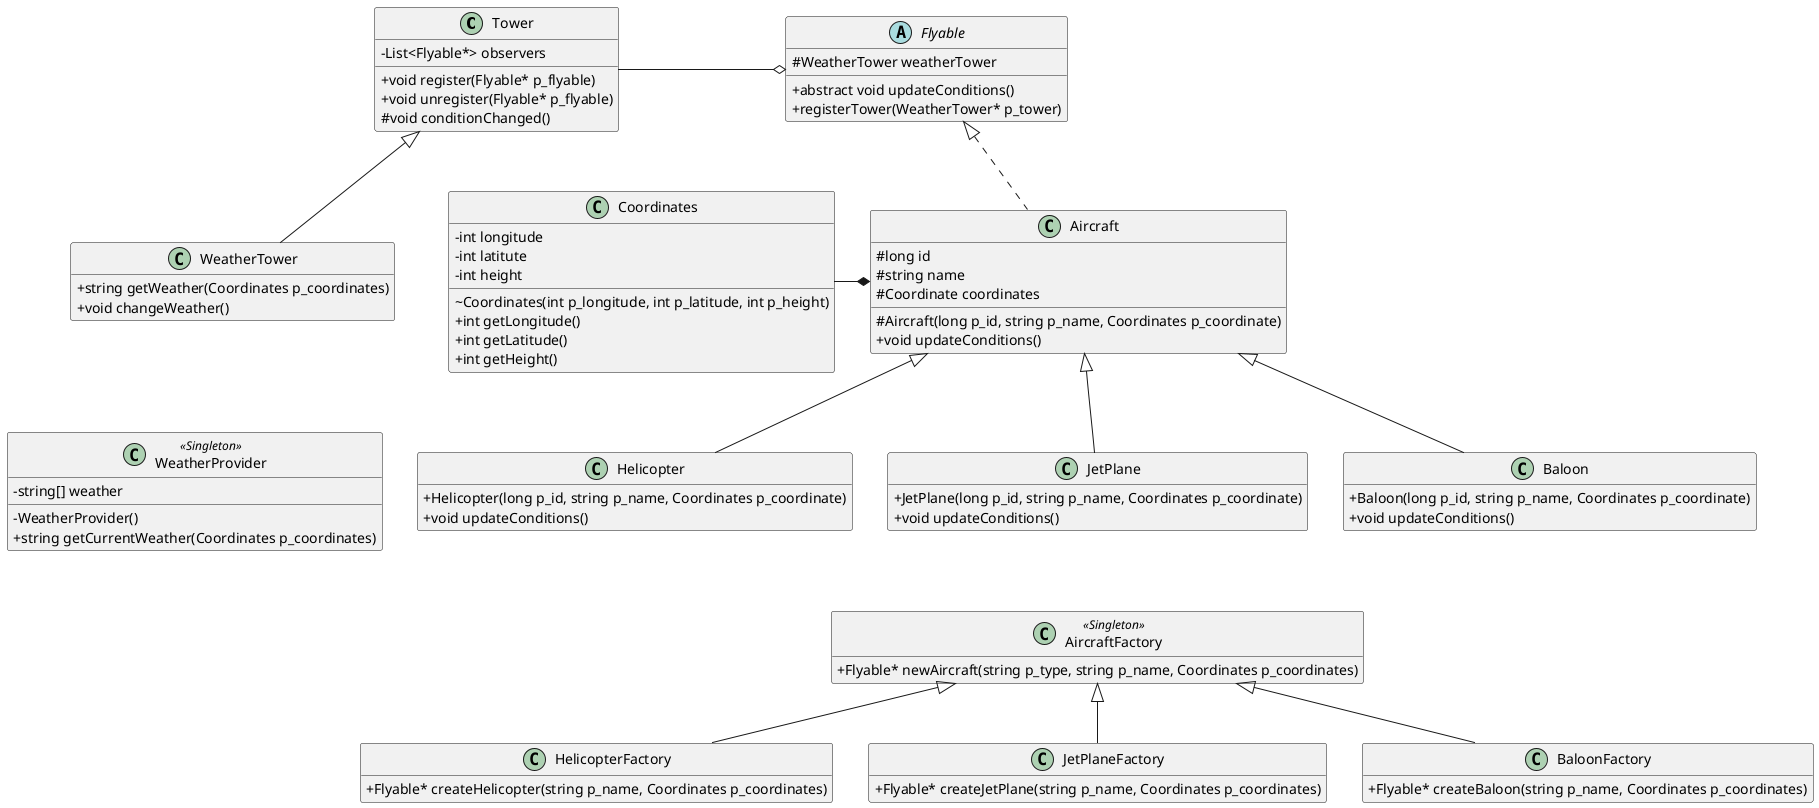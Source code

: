 @startuml
skinparam classAttributeIconSize 0
hide empty members
class Tower
{
- List<Flyable*> observers
+void register(Flyable* p_flyable)
+void unregister(Flyable* p_flyable)
#void conditionChanged()
}

class WeatherTower
{
+string getWeather(Coordinates p_coordinates)
+void changeWeather()
}

class WeatherProvider <<Singleton>>
{
-string[] weather
-WeatherProvider()
+string getCurrentWeather(Coordinates p_coordinates)
}

class Coordinates
{
-int longitude
-int latitute
-int height
~Coordinates(int p_longitude, int p_latitude, int p_height)
+int getLongitude()
+int getLatitude()
+int getHeight()
}

class Aircraft
{
#long id
#string name
#Coordinate coordinates
#Aircraft(long p_id, string p_name, Coordinates p_coordinate)
+void updateConditions()
}

abstract Flyable
{
#WeatherTower weatherTower
+abstract void updateConditions()
+registerTower(WeatherTower* p_tower)
}

class Helicopter
{
+Helicopter(long p_id, string p_name, Coordinates p_coordinate)
+void updateConditions()
}

class JetPlane
{
+JetPlane(long p_id, string p_name, Coordinates p_coordinate)
+void updateConditions()
}

class Baloon
{
+Baloon(long p_id, string p_name, Coordinates p_coordinate)
+void updateConditions()
}

class AircraftFactory <<Singleton>>
{
+Flyable* newAircraft(string p_type, string p_name, Coordinates p_coordinates)
}

class HelicopterFactory
{
+Flyable* createHelicopter(string p_name, Coordinates p_coordinates)
}

class JetPlaneFactory
{
+Flyable* createJetPlane(string p_name, Coordinates p_coordinates)
}

class BaloonFactory
{
+Flyable* createBaloon(string p_name, Coordinates p_coordinates)
}

Tower <|-- WeatherTower
Tower -o Flyable
Coordinates -* Aircraft
Flyable <|.. Aircraft
Aircraft <|-- Helicopter
Aircraft <|-- JetPlane
Aircraft <|-- Baloon
AircraftFactory <|-- HelicopterFactory
AircraftFactory <|-- JetPlaneFactory
AircraftFactory <|-- BaloonFactory

JetPlane -[hidden]- AircraftFactory
WeatherTower -[hidden]- WeatherProvider

@enduml
